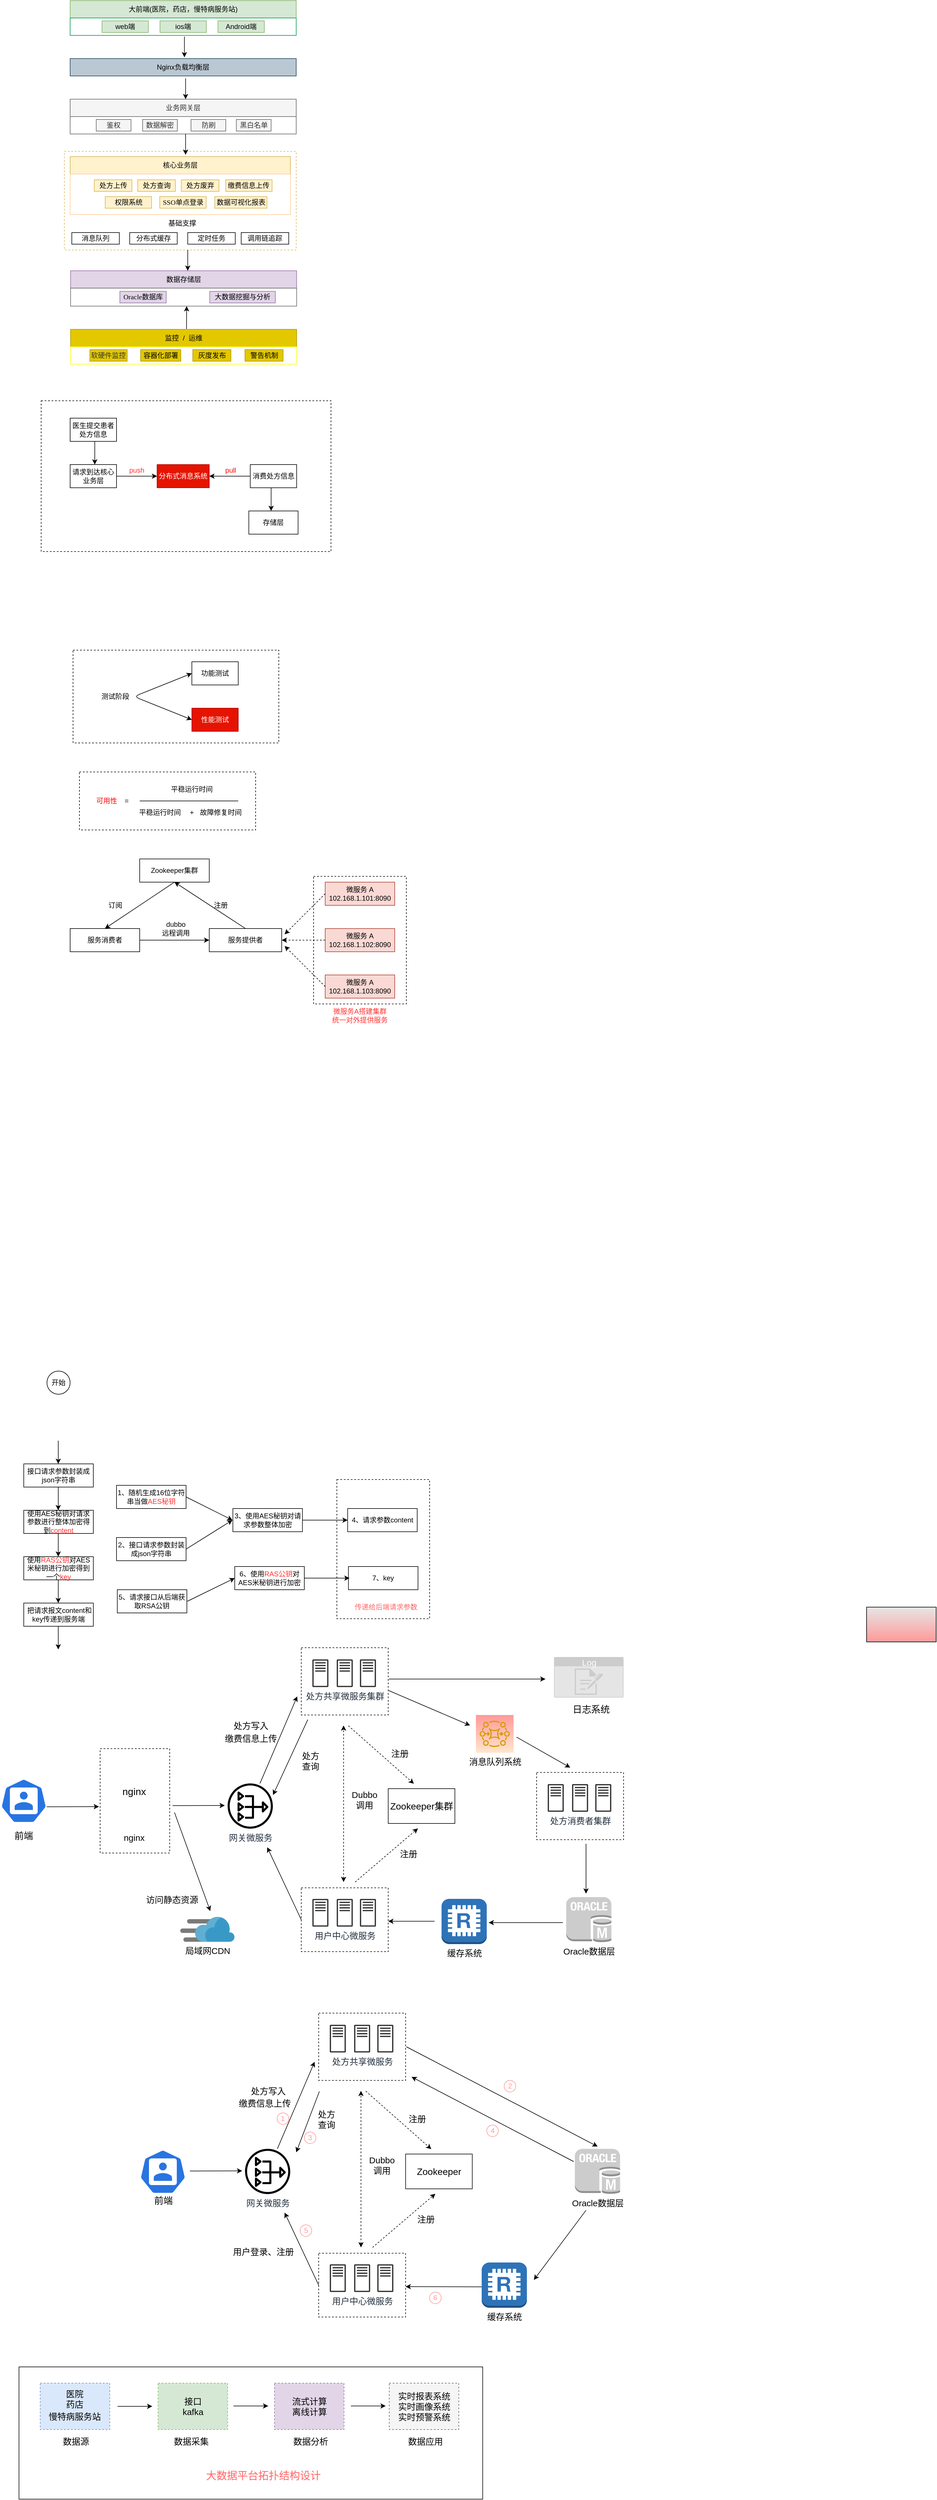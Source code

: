 <mxfile version="13.4.2" type="github">
  <diagram id="K841JQn34HRRrsSOSrEb" name="Page-1">
    <mxGraphModel grid="1" dx="1106" dy="605" gridSize="10" guides="1" tooltips="1" connect="1" arrows="1" fold="1" page="1" pageScale="1" pageWidth="827" pageHeight="1169" math="0" shadow="0">
      <root>
        <mxCell id="0" />
        <mxCell id="1" parent="0" />
        <mxCell id="0LGxj6x-43uoqTg_mjsN-135" value="" parent="1" style="rounded=0;whiteSpace=wrap;html=1;labelBackgroundColor=none;strokeColor=#000000;fontColor=#FF9999;" vertex="1">
          <mxGeometry as="geometry" x="71.75" y="4160" width="800" height="228" />
        </mxCell>
        <mxCell id="llO0JlSiUA80strPoOcS-132" value="" parent="1" style="rounded=0;whiteSpace=wrap;html=1;strokeColor=#d6b656;fillColor=#FFFFFF;dashed=1;" vertex="1">
          <mxGeometry as="geometry" x="150" y="340" width="400" height="170" />
        </mxCell>
        <mxCell id="llO0JlSiUA80strPoOcS-97" value="" parent="1" style="rounded=0;whiteSpace=wrap;html=1;dashed=1;" vertex="1">
          <mxGeometry as="geometry" x="620.13" y="2630" width="160" height="240" />
        </mxCell>
        <mxCell id="llO0JlSiUA80strPoOcS-46" value="" parent="1" style="rounded=0;whiteSpace=wrap;html=1;dashed=1;" vertex="1">
          <mxGeometry as="geometry" x="558.75" y="3334" width="150" height="110" />
        </mxCell>
        <mxCell id="llO0JlSiUA80strPoOcS-28" value="" parent="1" style="rounded=0;whiteSpace=wrap;html=1;dashed=1;" vertex="1">
          <mxGeometry as="geometry" x="211.75" y="3094" width="120" height="180" />
        </mxCell>
        <mxCell id="vYmINC7X5dK-ffHIf7T--13" value="" parent="1" style="rounded=0;whiteSpace=wrap;html=1;dashed=1;" vertex="1">
          <mxGeometry as="geometry" x="580" y="1590" width="160" height="220" />
        </mxCell>
        <mxCell id="OwMu27jhyjzwBgv88Kzw-33" value="" parent="1" style="rounded=0;whiteSpace=wrap;html=1;dashed=1;" vertex="1">
          <mxGeometry as="geometry" x="176" y="1410" width="304" height="100" />
        </mxCell>
        <mxCell id="OwMu27jhyjzwBgv88Kzw-24" value="" parent="1" style="rounded=0;whiteSpace=wrap;html=1;dashed=1;" vertex="1">
          <mxGeometry as="geometry" x="165" y="1200" width="355" height="160" />
        </mxCell>
        <mxCell id="OwMu27jhyjzwBgv88Kzw-19" value="" parent="1" style="rounded=0;whiteSpace=wrap;html=1;dashed=1;" vertex="1">
          <mxGeometry as="geometry" x="110" y="770" width="500" height="260" />
        </mxCell>
        <mxCell id="8TcAFzx-M_xFQQ5Gom9a-20" value="" parent="1" style="rounded=0;whiteSpace=wrap;html=1;strokeColor=#666666;" vertex="1">
          <mxGeometry as="geometry" x="160" y="280" width="390" height="30" />
        </mxCell>
        <mxCell id="8TcAFzx-M_xFQQ5Gom9a-1" value="大前端(医院，药店，慢特病服务站)" parent="1" style="rounded=0;whiteSpace=wrap;html=1;fillColor=#d5e8d4;strokeColor=#82b366;" vertex="1">
          <mxGeometry as="geometry" x="160" y="80" width="390" height="30" />
        </mxCell>
        <mxCell id="8TcAFzx-M_xFQQ5Gom9a-2" value="" parent="1" style="rounded=0;whiteSpace=wrap;html=1;strokeColor=#00994D;" vertex="1">
          <mxGeometry as="geometry" x="160" y="110" width="390" height="30" />
        </mxCell>
        <mxCell id="8TcAFzx-M_xFQQ5Gom9a-3" value="web端" parent="1" style="rounded=0;whiteSpace=wrap;html=1;fillColor=#d5e8d4;strokeColor=#82b366;" vertex="1">
          <mxGeometry as="geometry" x="215" y="115" width="80" height="20" />
        </mxCell>
        <mxCell id="8TcAFzx-M_xFQQ5Gom9a-4" value="ios端" parent="1" style="rounded=0;whiteSpace=wrap;html=1;fillColor=#d5e8d4;strokeColor=#82b366;" vertex="1">
          <mxGeometry as="geometry" x="315" y="115" width="80" height="20" />
        </mxCell>
        <mxCell id="8TcAFzx-M_xFQQ5Gom9a-6" value="Android端" parent="1" style="rounded=0;whiteSpace=wrap;html=1;fillColor=#d5e8d4;strokeColor=#82b366;" vertex="1">
          <mxGeometry as="geometry" x="415" y="115" width="80" height="20" />
        </mxCell>
        <mxCell id="8TcAFzx-M_xFQQ5Gom9a-8" value="Nginx负载均衡层" parent="1" style="rounded=0;whiteSpace=wrap;html=1;fillColor=#bac8d3;strokeColor=#23445d;" vertex="1">
          <mxGeometry as="geometry" x="160" y="180" width="390" height="30" />
        </mxCell>
        <mxCell id="8TcAFzx-M_xFQQ5Gom9a-9" value="业务网关层" parent="1" style="rounded=0;whiteSpace=wrap;html=1;fillColor=#f5f5f5;strokeColor=#666666;fontColor=#333333;" vertex="1">
          <mxGeometry as="geometry" x="160" y="250" width="390" height="30" />
        </mxCell>
        <mxCell id="8TcAFzx-M_xFQQ5Gom9a-15" value="" parent="1" style="endArrow=classic;html=1;" edge="1">
          <mxGeometry as="geometry" width="50" height="50" relative="1">
            <mxPoint as="sourcePoint" x="357.17" y="142" />
            <mxPoint as="targetPoint" x="357.17" y="177.833" />
          </mxGeometry>
        </mxCell>
        <mxCell id="8TcAFzx-M_xFQQ5Gom9a-16" value="" parent="1" style="endArrow=classic;html=1;" edge="1">
          <mxGeometry as="geometry" width="50" height="50" relative="1">
            <mxPoint as="sourcePoint" x="359.17" y="214.17" />
            <mxPoint as="targetPoint" x="359.17" y="250.003" />
          </mxGeometry>
        </mxCell>
        <mxCell id="8TcAFzx-M_xFQQ5Gom9a-18" value="黑白名单" parent="1" style="rounded=0;whiteSpace=wrap;html=1;fillColor=#f5f5f5;strokeColor=#666666;fontColor=#333333;" vertex="1">
          <mxGeometry as="geometry" x="446.75" y="285" width="60" height="20" />
        </mxCell>
        <mxCell id="8TcAFzx-M_xFQQ5Gom9a-19" value="鉴权" parent="1" style="rounded=0;whiteSpace=wrap;html=1;fillColor=#f5f5f5;strokeColor=#666666;fontColor=#333333;" vertex="1">
          <mxGeometry as="geometry" x="205" y="285" width="60" height="20" />
        </mxCell>
        <mxCell id="8TcAFzx-M_xFQQ5Gom9a-21" value="防刷" parent="1" style="rounded=0;whiteSpace=wrap;html=1;fillColor=#f5f5f5;strokeColor=#666666;fontColor=#333333;" vertex="1">
          <mxGeometry as="geometry" x="368.5" y="285" width="60" height="20" />
        </mxCell>
        <mxCell id="8TcAFzx-M_xFQQ5Gom9a-22" value="数据解密" parent="1" style="rounded=0;whiteSpace=wrap;html=1;fillColor=#f5f5f5;strokeColor=#666666;fontColor=#333333;" vertex="1">
          <mxGeometry as="geometry" x="285" y="285" width="60" height="20" />
        </mxCell>
        <mxCell id="8TcAFzx-M_xFQQ5Gom9a-24" value="核心业务层" parent="1" style="rounded=0;whiteSpace=wrap;html=1;fillColor=#fff2cc;strokeColor=#d6b656;" vertex="1">
          <mxGeometry as="geometry" x="160" y="349" width="380" height="30" />
        </mxCell>
        <mxCell id="8TcAFzx-M_xFQQ5Gom9a-25" value="数据存储层" parent="1" style="rounded=0;whiteSpace=wrap;html=1;fillColor=#e1d5e7;strokeColor=#9673a6;" vertex="1">
          <mxGeometry as="geometry" x="160.75" y="545.83" width="390" height="30" />
        </mxCell>
        <mxCell id="8TcAFzx-M_xFQQ5Gom9a-26" value="" parent="1" style="rounded=0;whiteSpace=wrap;html=1;strokeColor=#FFCC99;" vertex="1">
          <mxGeometry as="geometry" x="160" y="379" width="380" height="70" />
        </mxCell>
        <mxCell id="8TcAFzx-M_xFQQ5Gom9a-27" value="&lt;p class=&quot;MsoNormal&quot;&gt;&lt;font face=&quot;等线&quot; style=&quot;font-size: 12px&quot;&gt;处方上传&lt;/font&gt;&lt;/p&gt;" parent="1" style="rounded=0;whiteSpace=wrap;html=1;fillColor=#fff2cc;strokeColor=#d6b656;" vertex="1">
          <mxGeometry as="geometry" x="201.63" y="389" width="65" height="20" />
        </mxCell>
        <mxCell id="8TcAFzx-M_xFQQ5Gom9a-28" value="&lt;p class=&quot;MsoNormal&quot;&gt;&lt;font face=&quot;等线&quot; style=&quot;font-size: 12px&quot;&gt;处方查询&lt;/font&gt;&lt;/p&gt;" parent="1" style="rounded=0;whiteSpace=wrap;html=1;fillColor=#fff2cc;strokeColor=#d6b656;" vertex="1">
          <mxGeometry as="geometry" x="276.63" y="389" width="65" height="20" />
        </mxCell>
        <mxCell id="8TcAFzx-M_xFQQ5Gom9a-29" value="&lt;p class=&quot;MsoNormal&quot;&gt;&lt;font face=&quot;等线&quot; style=&quot;font-size: 12px&quot;&gt;处方废弃&lt;/font&gt;&lt;/p&gt;" parent="1" style="rounded=0;whiteSpace=wrap;html=1;fillColor=#fff2cc;strokeColor=#d6b656;" vertex="1">
          <mxGeometry as="geometry" x="351.75" y="389" width="65" height="20" />
        </mxCell>
        <mxCell id="8TcAFzx-M_xFQQ5Gom9a-30" value="&lt;p class=&quot;MsoNormal&quot;&gt;&lt;font face=&quot;等线&quot; style=&quot;font-size: 12px&quot;&gt;缴费信息上传&lt;/font&gt;&lt;/p&gt;" parent="1" style="rounded=0;whiteSpace=wrap;html=1;fillColor=#fff2cc;strokeColor=#d6b656;" vertex="1">
          <mxGeometry as="geometry" x="428.38" y="389" width="80" height="20" />
        </mxCell>
        <mxCell id="8TcAFzx-M_xFQQ5Gom9a-31" value="&lt;p class=&quot;MsoNormal&quot;&gt;&lt;font face=&quot;等线&quot; style=&quot;font-size: 12px&quot;&gt;权限系统&lt;/font&gt;&lt;/p&gt;" parent="1" style="rounded=0;whiteSpace=wrap;html=1;fillColor=#fff2cc;strokeColor=#d6b656;" vertex="1">
          <mxGeometry as="geometry" x="220.5" y="418" width="80" height="20" />
        </mxCell>
        <mxCell id="8TcAFzx-M_xFQQ5Gom9a-32" value="&lt;p class=&quot;MsoNormal&quot;&gt;&lt;font face=&quot;等线&quot; style=&quot;font-size: 12px&quot;&gt;SSO单点登录&lt;/font&gt;&lt;/p&gt;" parent="1" style="rounded=0;whiteSpace=wrap;html=1;fillColor=#fff2cc;strokeColor=#d6b656;" vertex="1">
          <mxGeometry as="geometry" x="314.62" y="418" width="80" height="20" />
        </mxCell>
        <mxCell id="8TcAFzx-M_xFQQ5Gom9a-33" value="&lt;p class=&quot;MsoNormal&quot;&gt;&lt;font face=&quot;等线&quot; style=&quot;font-size: 12px&quot;&gt;数据可视化报表&lt;/font&gt;&lt;/p&gt;" parent="1" style="rounded=0;whiteSpace=wrap;html=1;fillColor=#fff2cc;strokeColor=#d6b656;" vertex="1">
          <mxGeometry as="geometry" x="409.5" y="418" width="90" height="20" />
        </mxCell>
        <mxCell id="8TcAFzx-M_xFQQ5Gom9a-37" value="" parent="1" style="endArrow=classic;html=1;" edge="1">
          <mxGeometry as="geometry" width="50" height="50" relative="1">
            <mxPoint as="sourcePoint" x="359.17" y="310.0" />
            <mxPoint as="targetPoint" x="359.17" y="345.833" />
          </mxGeometry>
        </mxCell>
        <mxCell id="8TcAFzx-M_xFQQ5Gom9a-40" value="" parent="1" style="rounded=0;whiteSpace=wrap;html=1;strokeColor=#666666;" vertex="1">
          <mxGeometry as="geometry" x="160.75" y="575.83" width="390" height="31" />
        </mxCell>
        <mxCell id="8TcAFzx-M_xFQQ5Gom9a-48" value="监控&amp;nbsp; /&amp;nbsp; 运维" parent="1" style="rounded=0;whiteSpace=wrap;html=1;strokeColor=#B09500;fillColor=#e3c800;" vertex="1">
          <mxGeometry as="geometry" x="160.75" y="646.83" width="390" height="30" />
        </mxCell>
        <mxCell id="8TcAFzx-M_xFQQ5Gom9a-49" value="" parent="1" style="rounded=0;whiteSpace=wrap;html=1;fontColor=#000000;strokeColor=#FFFF00;" vertex="1">
          <mxGeometry as="geometry" x="160.75" y="676.83" width="390" height="30" />
        </mxCell>
        <mxCell id="8TcAFzx-M_xFQQ5Gom9a-50" value="&lt;p class=&quot;MsoNormal&quot;&gt;&lt;font color=&quot;#333333&quot; face=&quot;等线&quot;&gt;软硬件监控&lt;/font&gt;&lt;/p&gt;" parent="1" style="rounded=0;whiteSpace=wrap;html=1;fillColor=#e3c800;strokeColor=#B09500;fontColor=#ffffff;" vertex="1">
          <mxGeometry as="geometry" x="194.12" y="681.83" width="64.25" height="20" />
        </mxCell>
        <mxCell id="8TcAFzx-M_xFQQ5Gom9a-52" value="&lt;p class=&quot;MsoNormal&quot;&gt;&lt;font face=&quot;等线&quot; color=&quot;#000000&quot;&gt;容器化部署&lt;/font&gt;&lt;/p&gt;" parent="1" style="rounded=0;whiteSpace=wrap;html=1;fillColor=#e3c800;strokeColor=#B09500;fontColor=#ffffff;" vertex="1">
          <mxGeometry as="geometry" x="281.62" y="681.83" width="69.25" height="20" />
        </mxCell>
        <mxCell id="8TcAFzx-M_xFQQ5Gom9a-53" value="&lt;p class=&quot;MsoNormal&quot;&gt;&lt;font color=&quot;#000000&quot; face=&quot;等线&quot;&gt;警告机制&lt;/font&gt;&lt;/p&gt;" parent="1" style="rounded=0;whiteSpace=wrap;html=1;fillColor=#e3c800;strokeColor=#B09500;fontColor=#ffffff;" vertex="1">
          <mxGeometry as="geometry" x="461.62" y="681.83" width="65.75" height="20" />
        </mxCell>
        <mxCell id="8TcAFzx-M_xFQQ5Gom9a-54" value="" parent="1" style="endArrow=classic;html=1;" edge="1">
          <mxGeometry as="geometry" width="50" height="50" relative="1">
            <mxPoint as="sourcePoint" x="360.75" y="646" />
            <mxPoint as="targetPoint" x="361" y="606.833" />
          </mxGeometry>
        </mxCell>
        <mxCell id="OwMu27jhyjzwBgv88Kzw-2" value="分布式消息系统" parent="1" style="rounded=0;whiteSpace=wrap;html=1;fillColor=#e51400;strokeColor=#B20000;fontColor=#ffffff;" vertex="1">
          <mxGeometry as="geometry" x="310" y="880" width="90" height="40" />
        </mxCell>
        <mxCell id="OwMu27jhyjzwBgv88Kzw-3" value="医生提交患者处方信息" parent="1" style="rounded=0;whiteSpace=wrap;html=1;" vertex="1">
          <mxGeometry as="geometry" x="160" y="800" width="80" height="40" />
        </mxCell>
        <mxCell id="OwMu27jhyjzwBgv88Kzw-6" value="请求到达核心业务层" parent="1" style="rounded=0;whiteSpace=wrap;html=1;" vertex="1">
          <mxGeometry as="geometry" x="160" y="880" width="80" height="40" />
        </mxCell>
        <mxCell id="OwMu27jhyjzwBgv88Kzw-7" value="" parent="1" style="endArrow=classic;html=1;exitX=1;exitY=0.5;exitDx=0;exitDy=0;" edge="1" source="OwMu27jhyjzwBgv88Kzw-6">
          <mxGeometry as="geometry" width="50" height="50" relative="1">
            <mxPoint as="sourcePoint" x="290" y="980" />
            <mxPoint as="targetPoint" x="310" y="900" />
          </mxGeometry>
        </mxCell>
        <mxCell id="OwMu27jhyjzwBgv88Kzw-8" value="" parent="1" style="endArrow=classic;html=1;exitX=0.5;exitY=1;exitDx=0;exitDy=0;entryX=0.5;entryY=0;entryDx=0;entryDy=0;" edge="1">
          <mxGeometry as="geometry" width="50" height="50" relative="1">
            <mxPoint as="sourcePoint" x="202.5" y="840" />
            <mxPoint as="targetPoint" x="202.5" y="880" />
          </mxGeometry>
        </mxCell>
        <mxCell id="OwMu27jhyjzwBgv88Kzw-9" value="消费处方信息" parent="1" style="rounded=0;whiteSpace=wrap;html=1;" vertex="1">
          <mxGeometry as="geometry" x="470.75" y="880" width="80" height="40" />
        </mxCell>
        <mxCell id="OwMu27jhyjzwBgv88Kzw-10" target="OwMu27jhyjzwBgv88Kzw-2" value="" parent="1" style="endArrow=classic;html=1;entryX=1;entryY=0.5;entryDx=0;entryDy=0;exitX=0;exitY=0.5;exitDx=0;exitDy=0;" edge="1" source="OwMu27jhyjzwBgv88Kzw-9">
          <mxGeometry as="geometry" width="50" height="50" relative="1">
            <mxPoint as="sourcePoint" x="430" y="990" />
            <mxPoint as="targetPoint" x="480" y="940" />
          </mxGeometry>
        </mxCell>
        <mxCell id="OwMu27jhyjzwBgv88Kzw-11" value="&lt;font color=&quot;#ff3333&quot;&gt;push&lt;/font&gt;" parent="1" style="text;html=1;strokeColor=none;fillColor=none;align=center;verticalAlign=middle;whiteSpace=wrap;rounded=0;" vertex="1">
          <mxGeometry as="geometry" x="255" y="880" width="40" height="20" />
        </mxCell>
        <mxCell id="OwMu27jhyjzwBgv88Kzw-12" value="&lt;font color=&quot;#ff0000&quot;&gt;pull&lt;/font&gt;" parent="1" style="text;html=1;strokeColor=none;fillColor=none;align=center;verticalAlign=middle;whiteSpace=wrap;rounded=0;" vertex="1">
          <mxGeometry as="geometry" x="416.75" y="880" width="40" height="20" />
        </mxCell>
        <mxCell id="OwMu27jhyjzwBgv88Kzw-13" value="存储层" parent="1" style="rounded=0;whiteSpace=wrap;html=1;" vertex="1">
          <mxGeometry as="geometry" x="468.25" y="960" width="85" height="40" />
        </mxCell>
        <mxCell id="OwMu27jhyjzwBgv88Kzw-18" value="" parent="1" style="endArrow=classic;html=1;exitX=0.5;exitY=1;exitDx=0;exitDy=0;entryX=0.5;entryY=0;entryDx=0;entryDy=0;" edge="1">
          <mxGeometry as="geometry" width="50" height="50" relative="1">
            <mxPoint as="sourcePoint" x="506.75" y="920" />
            <mxPoint as="targetPoint" x="506.75" y="960" />
          </mxGeometry>
        </mxCell>
        <mxCell id="OwMu27jhyjzwBgv88Kzw-20" value="功能测试" parent="1" style="rounded=0;whiteSpace=wrap;html=1;" vertex="1">
          <mxGeometry as="geometry" x="370" y="1220" width="80" height="40" />
        </mxCell>
        <mxCell id="OwMu27jhyjzwBgv88Kzw-21" value="性能测试" parent="1" style="rounded=0;whiteSpace=wrap;html=1;fillColor=#e51400;strokeColor=#B20000;fontColor=#ffffff;" vertex="1">
          <mxGeometry as="geometry" x="370" y="1300" width="80" height="40" />
        </mxCell>
        <mxCell id="OwMu27jhyjzwBgv88Kzw-22" target="OwMu27jhyjzwBgv88Kzw-20" value="" parent="1" style="endArrow=classic;startArrow=classic;html=1;entryX=0;entryY=0.5;entryDx=0;entryDy=0;exitX=0;exitY=0.5;exitDx=0;exitDy=0;" edge="1" source="OwMu27jhyjzwBgv88Kzw-21">
          <mxGeometry as="geometry" width="50" height="50" relative="1">
            <mxPoint as="sourcePoint" x="280" y="1300" />
            <mxPoint as="targetPoint" x="330" y="1250" />
            <Array as="points">
              <mxPoint x="270" y="1280" />
            </Array>
          </mxGeometry>
        </mxCell>
        <mxCell id="OwMu27jhyjzwBgv88Kzw-23" value="测试阶段" parent="1" style="text;html=1;strokeColor=none;fillColor=none;align=center;verticalAlign=middle;whiteSpace=wrap;rounded=0;dashed=1;" vertex="1">
          <mxGeometry as="geometry" x="210" y="1270" width="56" height="20" />
        </mxCell>
        <mxCell id="OwMu27jhyjzwBgv88Kzw-26" value="&lt;font color=&quot;#ff0000&quot;&gt;&amp;nbsp;可用性&lt;/font&gt;" parent="1" style="text;html=1;strokeColor=none;fillColor=none;align=center;verticalAlign=middle;whiteSpace=wrap;rounded=0;dashed=1;" vertex="1">
          <mxGeometry as="geometry" x="188.25" y="1450" width="66.75" height="20" />
        </mxCell>
        <mxCell id="OwMu27jhyjzwBgv88Kzw-27" value="=" parent="1" style="text;html=1;strokeColor=none;fillColor=none;align=center;verticalAlign=middle;whiteSpace=wrap;rounded=0;dashed=1;" vertex="1">
          <mxGeometry as="geometry" x="245" y="1450" width="25" height="20" />
        </mxCell>
        <mxCell id="OwMu27jhyjzwBgv88Kzw-28" value="平稳运行时间" parent="1" style="text;html=1;strokeColor=none;fillColor=none;align=center;verticalAlign=middle;whiteSpace=wrap;rounded=0;dashed=1;" vertex="1">
          <mxGeometry as="geometry" x="310" y="1430" width="120" height="20" />
        </mxCell>
        <mxCell id="OwMu27jhyjzwBgv88Kzw-29" value="" parent="1" style="endArrow=none;html=1;" edge="1">
          <mxGeometry as="geometry" width="50" height="50" relative="1">
            <mxPoint as="sourcePoint" x="280" y="1460" />
            <mxPoint as="targetPoint" x="450" y="1460" />
          </mxGeometry>
        </mxCell>
        <mxCell id="OwMu27jhyjzwBgv88Kzw-30" value="平稳运行时间" parent="1" style="text;html=1;strokeColor=none;fillColor=none;align=center;verticalAlign=middle;whiteSpace=wrap;rounded=0;dashed=1;" vertex="1">
          <mxGeometry as="geometry" x="255" y="1470" width="120" height="20" />
        </mxCell>
        <mxCell id="OwMu27jhyjzwBgv88Kzw-31" value="+" parent="1" style="text;html=1;strokeColor=none;fillColor=none;align=center;verticalAlign=middle;whiteSpace=wrap;rounded=0;dashed=1;" vertex="1">
          <mxGeometry as="geometry" x="360" y="1470" width="20" height="20" />
        </mxCell>
        <mxCell id="OwMu27jhyjzwBgv88Kzw-32" value="故障修复时间" parent="1" style="text;html=1;strokeColor=none;fillColor=none;align=center;verticalAlign=middle;whiteSpace=wrap;rounded=0;dashed=1;" vertex="1">
          <mxGeometry as="geometry" x="360" y="1470" width="120" height="20" />
        </mxCell>
        <mxCell id="vYmINC7X5dK-ffHIf7T--1" value="Zookeeper集群" parent="1" style="rounded=0;whiteSpace=wrap;html=1;" vertex="1">
          <mxGeometry as="geometry" x="280" y="1560" width="120" height="40" />
        </mxCell>
        <mxCell id="vYmINC7X5dK-ffHIf7T--2" value="服务消费者" parent="1" style="rounded=0;whiteSpace=wrap;html=1;" vertex="1">
          <mxGeometry as="geometry" x="160" y="1680" width="120" height="40" />
        </mxCell>
        <mxCell id="vYmINC7X5dK-ffHIf7T--3" value="服务提供者" parent="1" style="rounded=0;whiteSpace=wrap;html=1;" vertex="1">
          <mxGeometry as="geometry" x="400" y="1680" width="125" height="40" />
        </mxCell>
        <mxCell id="vYmINC7X5dK-ffHIf7T--4" target="vYmINC7X5dK-ffHIf7T--1" value="" parent="1" style="endArrow=classic;html=1;entryX=0.5;entryY=1;entryDx=0;entryDy=0;exitX=0.5;exitY=0;exitDx=0;exitDy=0;" edge="1" source="vYmINC7X5dK-ffHIf7T--3">
          <mxGeometry as="geometry" width="50" height="50" relative="1">
            <mxPoint as="sourcePoint" x="500" y="1820" />
            <mxPoint as="targetPoint" x="550" y="1770" />
          </mxGeometry>
        </mxCell>
        <mxCell id="vYmINC7X5dK-ffHIf7T--6" value="微服务 A&lt;br&gt;102.168.1.101:8090" parent="1" style="rounded=0;whiteSpace=wrap;html=1;fillColor=#fad9d5;strokeColor=#ae4132;" vertex="1">
          <mxGeometry as="geometry" x="600" y="1600" width="120" height="40" />
        </mxCell>
        <mxCell id="vYmINC7X5dK-ffHIf7T--7" value="微服务 A&lt;br&gt;102.168.1.102:8090" parent="1" style="rounded=0;whiteSpace=wrap;html=1;fillColor=#fad9d5;strokeColor=#ae4132;" vertex="1">
          <mxGeometry as="geometry" x="600" y="1680" width="120" height="40" />
        </mxCell>
        <mxCell id="vYmINC7X5dK-ffHIf7T--8" value="微服务 A&lt;br&gt;102.168.1.103:8090" parent="1" style="rounded=0;whiteSpace=wrap;html=1;fillColor=#fad9d5;strokeColor=#ae4132;" vertex="1">
          <mxGeometry as="geometry" x="600" y="1760" width="120" height="40" />
        </mxCell>
        <mxCell id="vYmINC7X5dK-ffHIf7T--9" target="vYmINC7X5dK-ffHIf7T--3" value="" parent="1" style="endArrow=classic;html=1;entryX=0;entryY=0.5;entryDx=0;entryDy=0;exitX=1;exitY=0.5;exitDx=0;exitDy=0;" edge="1" source="vYmINC7X5dK-ffHIf7T--2">
          <mxGeometry as="geometry" width="50" height="50" relative="1">
            <mxPoint as="sourcePoint" x="290" y="1740" />
            <mxPoint as="targetPoint" x="340" y="1690" />
          </mxGeometry>
        </mxCell>
        <mxCell id="vYmINC7X5dK-ffHIf7T--10" value="" parent="1" style="endArrow=classic;html=1;exitX=0;exitY=0.5;exitDx=0;exitDy=0;dashed=1;" edge="1" source="vYmINC7X5dK-ffHIf7T--6">
          <mxGeometry as="geometry" width="50" height="50" relative="1">
            <mxPoint as="sourcePoint" x="540" y="1790" />
            <mxPoint as="targetPoint" x="530" y="1690" />
          </mxGeometry>
        </mxCell>
        <mxCell id="vYmINC7X5dK-ffHIf7T--11" value="" parent="1" style="endArrow=classic;html=1;exitX=0;exitY=0.5;exitDx=0;exitDy=0;dashed=1;" edge="1">
          <mxGeometry as="geometry" width="50" height="50" relative="1">
            <mxPoint as="sourcePoint" x="600" y="1700" />
            <mxPoint as="targetPoint" x="525" y="1700" />
          </mxGeometry>
        </mxCell>
        <mxCell id="vYmINC7X5dK-ffHIf7T--12" value="" parent="1" style="endArrow=classic;html=1;exitX=0;exitY=0.5;exitDx=0;exitDy=0;dashed=1;" edge="1" source="vYmINC7X5dK-ffHIf7T--8">
          <mxGeometry as="geometry" width="50" height="50" relative="1">
            <mxPoint as="sourcePoint" x="581.75" y="1754" />
            <mxPoint as="targetPoint" x="530" y="1710" />
          </mxGeometry>
        </mxCell>
        <mxCell id="vYmINC7X5dK-ffHIf7T--14" target="vYmINC7X5dK-ffHIf7T--2" value="" parent="1" style="endArrow=classic;html=1;entryX=0.5;entryY=0;entryDx=0;entryDy=0;" edge="1">
          <mxGeometry as="geometry" width="50" height="50" relative="1">
            <mxPoint as="sourcePoint" x="340" y="1600" />
            <mxPoint as="targetPoint" x="420" y="1810" />
          </mxGeometry>
        </mxCell>
        <mxCell id="vYmINC7X5dK-ffHIf7T--15" value="&lt;font color=&quot;#ff3333&quot;&gt;微服务A搭建集群&lt;br&gt;统一对外提供服务&lt;/font&gt;" parent="1" style="text;html=1;strokeColor=none;fillColor=none;align=center;verticalAlign=middle;whiteSpace=wrap;rounded=0;dashed=1;" vertex="1">
          <mxGeometry as="geometry" x="600" y="1820" width="120" height="20" />
        </mxCell>
        <mxCell id="vYmINC7X5dK-ffHIf7T--16" value="注册" parent="1" style="text;html=1;strokeColor=none;fillColor=none;align=center;verticalAlign=middle;whiteSpace=wrap;rounded=0;" vertex="1">
          <mxGeometry as="geometry" x="400" y="1630" width="40" height="20" />
        </mxCell>
        <mxCell id="vYmINC7X5dK-ffHIf7T--17" value="订阅" parent="1" style="text;html=1;strokeColor=none;fillColor=none;align=center;verticalAlign=middle;whiteSpace=wrap;rounded=0;" vertex="1">
          <mxGeometry as="geometry" x="218" y="1630" width="40" height="20" />
        </mxCell>
        <mxCell id="vYmINC7X5dK-ffHIf7T--18" value="dubbo&lt;br&gt;远程调用" parent="1" style="text;html=1;strokeColor=none;fillColor=none;align=center;verticalAlign=middle;whiteSpace=wrap;rounded=0;" vertex="1">
          <mxGeometry as="geometry" x="315" y="1670" width="55" height="20" />
        </mxCell>
        <mxCell id="dd-nPzwq3zdHLR0h9W44-2" value="开始" parent="1" style="ellipse;whiteSpace=wrap;html=1;aspect=fixed;" vertex="1">
          <mxGeometry as="geometry" x="120" y="2443" width="40" height="40" />
        </mxCell>
        <mxCell id="dd-nPzwq3zdHLR0h9W44-3" value="1、随机生成16位字符串当做&lt;font color=&quot;#ff3333&quot;&gt;AES秘钥&lt;/font&gt;" parent="1" style="rounded=0;whiteSpace=wrap;html=1;" vertex="1">
          <mxGeometry as="geometry" x="240" y="2640" width="120" height="40" />
        </mxCell>
        <mxCell id="dd-nPzwq3zdHLR0h9W44-4" value="接口请求参数封装成json字符串" parent="1" style="rounded=0;whiteSpace=wrap;html=1;" vertex="1">
          <mxGeometry as="geometry" x="80" y="2603" width="120" height="40" />
        </mxCell>
        <mxCell id="dd-nPzwq3zdHLR0h9W44-5" value="使用AES秘钥对请求参数进行整体加密得到&lt;font color=&quot;#ff3333&quot;&gt;content&lt;/font&gt;" parent="1" style="rounded=0;whiteSpace=wrap;html=1;" vertex="1">
          <mxGeometry as="geometry" x="80" y="2683" width="120" height="40" />
        </mxCell>
        <mxCell id="dd-nPzwq3zdHLR0h9W44-6" value="使用&lt;font color=&quot;#ff3333&quot;&gt;RAS公钥&lt;/font&gt;对AES米秘钥进行加密得到一个&lt;font color=&quot;#ff3333&quot;&gt;key&lt;/font&gt;" parent="1" style="rounded=0;whiteSpace=wrap;html=1;" vertex="1">
          <mxGeometry as="geometry" x="80" y="2763" width="120" height="40" />
        </mxCell>
        <mxCell id="dd-nPzwq3zdHLR0h9W44-7" value="&amp;nbsp;把请求报文content和key传递到服务端" parent="1" style="rounded=0;whiteSpace=wrap;html=1;" vertex="1">
          <mxGeometry as="geometry" x="80" y="2843" width="120" height="40" />
        </mxCell>
        <mxCell id="dd-nPzwq3zdHLR0h9W44-10" value="" parent="1" style="endArrow=classic;html=1;exitX=0.5;exitY=1;exitDx=0;exitDy=0;entryX=0.5;entryY=0;entryDx=0;entryDy=0;" edge="1">
          <mxGeometry as="geometry" width="50" height="50" relative="1">
            <mxPoint as="sourcePoint" x="139.5" y="2563" />
            <mxPoint as="targetPoint" x="139.5" y="2603" />
          </mxGeometry>
        </mxCell>
        <mxCell id="dd-nPzwq3zdHLR0h9W44-11" value="" parent="1" style="endArrow=classic;html=1;exitX=0.5;exitY=1;exitDx=0;exitDy=0;entryX=0.5;entryY=0;entryDx=0;entryDy=0;" edge="1">
          <mxGeometry as="geometry" width="50" height="50" relative="1">
            <mxPoint as="sourcePoint" x="139.5" y="2643" />
            <mxPoint as="targetPoint" x="139.5" y="2683" />
          </mxGeometry>
        </mxCell>
        <mxCell id="dd-nPzwq3zdHLR0h9W44-12" value="" parent="1" style="endArrow=classic;html=1;exitX=0.5;exitY=1;exitDx=0;exitDy=0;entryX=0.5;entryY=0;entryDx=0;entryDy=0;" edge="1">
          <mxGeometry as="geometry" width="50" height="50" relative="1">
            <mxPoint as="sourcePoint" x="139.5" y="2723" />
            <mxPoint as="targetPoint" x="139.5" y="2763" />
          </mxGeometry>
        </mxCell>
        <mxCell id="dd-nPzwq3zdHLR0h9W44-13" value="" parent="1" style="endArrow=classic;html=1;exitX=0.5;exitY=1;exitDx=0;exitDy=0;entryX=0.5;entryY=0;entryDx=0;entryDy=0;" edge="1">
          <mxGeometry as="geometry" width="50" height="50" relative="1">
            <mxPoint as="sourcePoint" x="139.5" y="2803" />
            <mxPoint as="targetPoint" x="139.5" y="2843" />
          </mxGeometry>
        </mxCell>
        <mxCell id="dd-nPzwq3zdHLR0h9W44-14" value="" parent="1" style="endArrow=classic;html=1;exitX=0.5;exitY=1;exitDx=0;exitDy=0;entryX=0.5;entryY=0;entryDx=0;entryDy=0;" edge="1">
          <mxGeometry as="geometry" width="50" height="50" relative="1">
            <mxPoint as="sourcePoint" x="139.5" y="2883" />
            <mxPoint as="targetPoint" x="139.5" y="2923" />
          </mxGeometry>
        </mxCell>
        <mxCell id="dd-nPzwq3zdHLR0h9W44-15" value="&lt;p class=&quot;MsoNormal&quot;&gt;&lt;font face=&quot;等线&quot; color=&quot;#000000&quot;&gt;灰度发布&lt;/font&gt;&lt;/p&gt;" parent="1" style="rounded=0;whiteSpace=wrap;html=1;fillColor=#e3c800;strokeColor=#B09500;fontColor=#ffffff;" vertex="1">
          <mxGeometry as="geometry" x="371.62" y="681.83" width="65.75" height="20" />
        </mxCell>
        <mxCell id="llO0JlSiUA80strPoOcS-3" value="&lt;font style=&quot;font-size: 17px ; background-color: rgb(255 , 255 , 255)&quot;&gt;nginx&lt;/font&gt;" parent="1" style="shape=image;html=1;verticalAlign=top;verticalLabelPosition=bottom;labelBackgroundColor=#ffffff;imageAspect=0;aspect=fixed;image=https://cdn4.iconfinder.com/data/icons/logos-brands-5/24/nginx-128.png" vertex="1">
          <mxGeometry as="geometry" x="249.64" y="3112" width="40" height="40" />
        </mxCell>
        <mxCell id="llO0JlSiUA80strPoOcS-4" value="&lt;font style=&quot;font-size: 15px&quot;&gt;nginx&lt;/font&gt;" parent="1" style="shape=image;html=1;verticalAlign=top;verticalLabelPosition=bottom;labelBackgroundColor=#ffffff;imageAspect=0;aspect=fixed;image=https://cdn4.iconfinder.com/data/icons/logos-brands-5/24/nginx-128.png" vertex="1">
          <mxGeometry as="geometry" x="249.64" y="3192" width="40" height="40" />
        </mxCell>
        <mxCell id="llO0JlSiUA80strPoOcS-5" value="&lt;font style=&quot;font-size: 15px&quot;&gt;网关微服务&lt;/font&gt;" parent="1" style="outlineConnect=0;fontColor=#232F3E;gradientColor=none;strokeColor=none;dashed=0;verticalLabelPosition=bottom;verticalAlign=top;align=center;html=1;fontSize=12;fontStyle=0;aspect=fixed;pointerEvents=1;shape=mxgraph.aws4.nat_gateway;fillColor=#000000;" vertex="1">
          <mxGeometry as="geometry" x="431.75" y="3154" width="78" height="78" />
        </mxCell>
        <mxCell id="llO0JlSiUA80strPoOcS-11" value="" parent="1" style="outlineConnect=0;fontColor=#232F3E;gradientColor=none;strokeColor=none;dashed=0;verticalLabelPosition=bottom;verticalAlign=top;align=center;html=1;fontSize=12;fontStyle=0;aspect=fixed;pointerEvents=1;shape=mxgraph.aws4.traditional_server;fillColor=#333333;" vertex="1">
          <mxGeometry as="geometry" x="577.91" y="3353" width="27.69" height="48" />
        </mxCell>
        <mxCell id="llO0JlSiUA80strPoOcS-12" value="&lt;font style=&quot;font-size: 15px&quot;&gt;用户中心微服务&lt;/font&gt;" parent="1" style="outlineConnect=0;fontColor=#232F3E;gradientColor=none;strokeColor=none;dashed=0;verticalLabelPosition=bottom;verticalAlign=top;align=center;html=1;fontSize=12;fontStyle=0;aspect=fixed;pointerEvents=1;shape=mxgraph.aws4.traditional_server;fillColor=#333333;" vertex="1">
          <mxGeometry as="geometry" x="619.91" y="3353" width="27.69" height="48" />
        </mxCell>
        <mxCell id="llO0JlSiUA80strPoOcS-13" value="" parent="1" style="outlineConnect=0;fontColor=#232F3E;gradientColor=none;strokeColor=none;dashed=0;verticalLabelPosition=bottom;verticalAlign=top;align=center;html=1;fontSize=12;fontStyle=0;aspect=fixed;pointerEvents=1;shape=mxgraph.aws4.traditional_server;fillColor=#333333;" vertex="1">
          <mxGeometry as="geometry" x="659.91" y="3353" width="27.69" height="48" />
        </mxCell>
        <mxCell id="llO0JlSiUA80strPoOcS-17" value="&lt;font style=&quot;font-size: 15px&quot;&gt;Oracle数据层&lt;/font&gt;" parent="1" style="outlineConnect=0;dashed=0;verticalLabelPosition=bottom;verticalAlign=top;align=center;html=1;shape=mxgraph.aws3.oracle_db_instance;gradientColor=none;fillColor=#CCCCCC;" vertex="1">
          <mxGeometry as="geometry" x="1015.75" y="3350" width="78" height="78" />
        </mxCell>
        <mxCell id="llO0JlSiUA80strPoOcS-20" value="&lt;font style=&quot;font-size: 15px&quot;&gt;消息队列系统&lt;/font&gt;" parent="1" style="outlineConnect=0;gradientDirection=north;strokeColor=#d79b00;dashed=0;verticalLabelPosition=bottom;verticalAlign=top;align=center;html=1;fontSize=12;fontStyle=0;aspect=fixed;shape=mxgraph.aws4.resourceIcon;resIcon=mxgraph.aws4.mq;fillColor=#ffe6cc;gradientColor=#FF9999;" vertex="1">
          <mxGeometry as="geometry" x="860" y="3036" width="65" height="65" />
        </mxCell>
        <mxCell id="llO0JlSiUA80strPoOcS-22" value="&lt;font style=&quot;font-size: 15px&quot;&gt;局域网CDN&lt;/font&gt;" parent="1" style="aspect=fixed;html=1;points=[];align=center;image;fontSize=12;image=img/lib/mscae/Content_Delivery_Network.svg;fillColor=#E6E6E6;gradientColor=#E6E6E6;" vertex="1">
          <mxGeometry as="geometry" x="350" y="3384" width="93.48" height="43" />
        </mxCell>
        <mxCell id="llO0JlSiUA80strPoOcS-27" value="&lt;font style=&quot;font-size: 15px&quot;&gt;缓存系统&lt;/font&gt;" parent="1" style="outlineConnect=0;dashed=0;verticalLabelPosition=bottom;verticalAlign=top;align=center;html=1;shape=mxgraph.aws3.redis;fillColor=#2E73B8;gradientColor=none;" vertex="1">
          <mxGeometry as="geometry" x="800.75" y="3353" width="78" height="78" />
        </mxCell>
        <mxCell id="llO0JlSiUA80strPoOcS-29" value="" parent="1" style="html=1;dashed=0;whitespace=wrap;fillColor=#2875E2;strokeColor=#ffffff;points=[[0.005,0.63,0],[0.1,0.2,0],[0.9,0.2,0],[0.5,0,0],[0.995,0.63,0],[0.72,0.99,0],[0.5,1,0],[0.28,0.99,0]];shape=mxgraph.kubernetes.icon;prIcon=user" vertex="1">
          <mxGeometry as="geometry" x="40" y="3144.5" width="80" height="79" />
        </mxCell>
        <mxCell id="llO0JlSiUA80strPoOcS-30" value="" parent="1" style="endArrow=classic;html=1;exitX=0.995;exitY=0.63;exitDx=0;exitDy=0;exitPerimeter=0;" edge="1" source="llO0JlSiUA80strPoOcS-29">
          <mxGeometry as="geometry" width="50" height="50" relative="1">
            <mxPoint as="sourcePoint" x="159.75" y="3224" />
            <mxPoint as="targetPoint" x="209.75" y="3194" />
          </mxGeometry>
        </mxCell>
        <mxCell id="llO0JlSiUA80strPoOcS-31" value="" parent="1" style="endArrow=classic;html=1;exitX=0.995;exitY=0.63;exitDx=0;exitDy=0;exitPerimeter=0;" edge="1">
          <mxGeometry as="geometry" width="50" height="50" relative="1">
            <mxPoint as="sourcePoint" x="336.68" y="3192.27" />
            <mxPoint as="targetPoint" x="426.83" y="3192" />
          </mxGeometry>
        </mxCell>
        <mxCell id="llO0JlSiUA80strPoOcS-34" value="" parent="1" style="endArrow=classic;html=1;" edge="1">
          <mxGeometry as="geometry" width="50" height="50" relative="1">
            <mxPoint as="sourcePoint" x="340" y="3204" />
            <mxPoint as="targetPoint" x="401.75" y="3374" />
          </mxGeometry>
        </mxCell>
        <mxCell id="llO0JlSiUA80strPoOcS-37" value="&lt;font style=&quot;font-size: 15px&quot;&gt;访问静态资源&lt;/font&gt;" parent="1" style="text;html=1;strokeColor=none;fillColor=none;align=center;verticalAlign=middle;whiteSpace=wrap;rounded=0;dashed=1;" vertex="1">
          <mxGeometry as="geometry" x="286.37" y="3344" width="100" height="20" />
        </mxCell>
        <mxCell id="llO0JlSiUA80strPoOcS-41" value="" parent="1" style="endArrow=classic;html=1;" edge="1" source="llO0JlSiUA80strPoOcS-5">
          <mxGeometry as="geometry" width="50" height="50" relative="1">
            <mxPoint as="sourcePoint" x="471.75" y="3134" />
            <mxPoint as="targetPoint" x="551.75" y="3004" />
          </mxGeometry>
        </mxCell>
        <mxCell id="llO0JlSiUA80strPoOcS-43" value="&lt;font style=&quot;font-size: 15px&quot;&gt;缴费信息上传&lt;/font&gt;" parent="1" style="text;html=1;strokeColor=none;fillColor=none;align=center;verticalAlign=middle;whiteSpace=wrap;rounded=0;dashed=1;" vertex="1">
          <mxGeometry as="geometry" x="421.75" y="3065" width="100" height="21" />
        </mxCell>
        <mxCell id="llO0JlSiUA80strPoOcS-47" value="" parent="1" style="endArrow=classic;html=1;exitX=0;exitY=0.5;exitDx=0;exitDy=0;" edge="1" source="llO0JlSiUA80strPoOcS-46">
          <mxGeometry as="geometry" width="50" height="50" relative="1">
            <mxPoint as="sourcePoint" x="551.75" y="3344" />
            <mxPoint as="targetPoint" x="500" y="3264" />
          </mxGeometry>
        </mxCell>
        <mxCell id="llO0JlSiUA80strPoOcS-48" value="" parent="1" style="endArrow=classic;html=1;" edge="1">
          <mxGeometry as="geometry" width="50" height="50" relative="1">
            <mxPoint as="sourcePoint" x="1010" y="3394" />
            <mxPoint as="targetPoint" x="882" y="3394" />
          </mxGeometry>
        </mxCell>
        <mxCell id="llO0JlSiUA80strPoOcS-49" value="" parent="1" style="endArrow=classic;html=1;" edge="1">
          <mxGeometry as="geometry" width="50" height="50" relative="1">
            <mxPoint as="sourcePoint" x="788.74" y="3391.58" />
            <mxPoint as="targetPoint" x="708.74" y="3391.58" />
          </mxGeometry>
        </mxCell>
        <mxCell id="llO0JlSiUA80strPoOcS-50" value="" parent="1" style="endArrow=classic;startArrow=classic;html=1;dashed=1;" edge="1">
          <mxGeometry as="geometry" width="50" height="50" relative="1">
            <mxPoint as="sourcePoint" x="631.75" y="3324" />
            <mxPoint as="targetPoint" x="631.75" y="3054" />
          </mxGeometry>
        </mxCell>
        <mxCell id="llO0JlSiUA80strPoOcS-51" value="&lt;font style=&quot;font-size: 15px&quot;&gt;Dubbo调用&lt;/font&gt;" parent="1" style="text;html=1;strokeColor=none;fillColor=none;align=center;verticalAlign=middle;whiteSpace=wrap;rounded=0;dashed=1;" vertex="1">
          <mxGeometry as="geometry" x="647.59" y="3172" width="40" height="20" />
        </mxCell>
        <mxCell id="llO0JlSiUA80strPoOcS-55" value="&lt;font style=&quot;font-size: 16px&quot;&gt;Zookeeper集群&lt;/font&gt;" parent="1" style="rounded=0;whiteSpace=wrap;html=1;" vertex="1">
          <mxGeometry as="geometry" x="708.75" y="3163" width="115" height="60" />
        </mxCell>
        <mxCell id="llO0JlSiUA80strPoOcS-66" target="llO0JlSiUA80strPoOcS-55" value="" parent="1" style="endArrow=classic;html=1;dashed=1;entryX=0.385;entryY=-0.142;entryDx=0;entryDy=0;entryPerimeter=0;" edge="1">
          <mxGeometry as="geometry" width="50" height="50" relative="1">
            <mxPoint as="sourcePoint" x="640" y="3054.5" />
            <mxPoint as="targetPoint" x="840" y="3144.5" />
          </mxGeometry>
        </mxCell>
        <mxCell id="llO0JlSiUA80strPoOcS-70" value="&lt;font style=&quot;font-size: 15px&quot;&gt;注册&lt;/font&gt;" parent="1" style="text;html=1;strokeColor=none;fillColor=none;align=center;verticalAlign=middle;whiteSpace=wrap;rounded=0;" vertex="1">
          <mxGeometry as="geometry" x="708.75" y="3092" width="40" height="20" />
        </mxCell>
        <mxCell id="llO0JlSiUA80strPoOcS-71" target="llO0JlSiUA80strPoOcS-55" value="" parent="1" style="endArrow=classic;html=1;dashed=1;entryX=0.446;entryY=1.142;entryDx=0;entryDy=0;entryPerimeter=0;" edge="1">
          <mxGeometry as="geometry" width="50" height="50" relative="1">
            <mxPoint as="sourcePoint" x="651.75" y="3324" />
            <mxPoint as="targetPoint" x="841.75" y="3214" />
          </mxGeometry>
        </mxCell>
        <mxCell id="llO0JlSiUA80strPoOcS-74" value="&lt;font style=&quot;font-size: 15px&quot;&gt;注册&lt;/font&gt;" parent="1" style="text;html=1;strokeColor=none;fillColor=none;align=center;verticalAlign=middle;whiteSpace=wrap;rounded=0;" vertex="1">
          <mxGeometry as="geometry" x="724" y="3265" width="40" height="20" />
        </mxCell>
        <mxCell id="llO0JlSiUA80strPoOcS-75" value="" parent="1" style="rounded=0;whiteSpace=wrap;html=1;fillColor=#E6E6E6;gradientColor=#FF9999;" vertex="1">
          <mxGeometry as="geometry" x="1534" y="2850" width="120" height="60" />
        </mxCell>
        <mxCell id="llO0JlSiUA80strPoOcS-78" value="&lt;font style=&quot;font-size: 16px&quot;&gt;前端&lt;/font&gt;" parent="1" style="text;html=1;strokeColor=none;fillColor=none;align=center;verticalAlign=middle;whiteSpace=wrap;rounded=0;" vertex="1">
          <mxGeometry as="geometry" x="60" y="3234" width="40" height="20" />
        </mxCell>
        <mxCell id="llO0JlSiUA80strPoOcS-79" value="&lt;font style=&quot;font-size: 15px&quot;&gt;Log&lt;/font&gt;" parent="1" style="html=1;strokeColor=none;labelPosition=center;verticalLabelPosition=middle;verticalAlign=top;align=center;fontSize=12;outlineConnect=0;spacingTop=-6;fontColor=#FFFFFF;shape=mxgraph.sitemap.log;fillColor=#CCCCCC;" vertex="1">
          <mxGeometry as="geometry" x="994.75" y="2936" width="120" height="70" />
        </mxCell>
        <mxCell id="llO0JlSiUA80strPoOcS-81" value="&lt;font style=&quot;font-size: 16px&quot;&gt;日志系统&lt;/font&gt;" parent="1" style="text;html=1;strokeColor=none;fillColor=none;align=center;verticalAlign=middle;whiteSpace=wrap;rounded=0;" vertex="1">
          <mxGeometry as="geometry" x="1023.75" y="3016" width="70" height="20" />
        </mxCell>
        <mxCell id="llO0JlSiUA80strPoOcS-84" value="" parent="1" style="endArrow=classic;html=1;" edge="1">
          <mxGeometry as="geometry" width="50" height="50" relative="1">
            <mxPoint as="sourcePoint" x="710" y="2974" />
            <mxPoint as="targetPoint" x="980" y="2974" />
          </mxGeometry>
        </mxCell>
        <mxCell id="llO0JlSiUA80strPoOcS-86" value="2、接口请求参数封装成json字符串" parent="1" style="rounded=0;whiteSpace=wrap;html=1;" vertex="1">
          <mxGeometry as="geometry" x="240" y="2730" width="120" height="40" />
        </mxCell>
        <mxCell id="llO0JlSiUA80strPoOcS-87" value="3、使用AES秘钥对请求参数整体加密" parent="1" style="rounded=0;whiteSpace=wrap;html=1;" vertex="1">
          <mxGeometry as="geometry" x="440.75" y="2680" width="120" height="40" />
        </mxCell>
        <mxCell id="llO0JlSiUA80strPoOcS-88" value="6、使用&lt;font color=&quot;#ff3333&quot;&gt;RAS公钥&lt;/font&gt;对AES米秘钥进行加密" parent="1" style="rounded=0;whiteSpace=wrap;html=1;" vertex="1">
          <mxGeometry as="geometry" x="444" y="2780" width="120" height="40" />
        </mxCell>
        <mxCell id="llO0JlSiUA80strPoOcS-89" value="4、请求参数content" parent="1" style="rounded=0;whiteSpace=wrap;html=1;" vertex="1">
          <mxGeometry as="geometry" x="638.75" y="2680" width="120" height="40" />
        </mxCell>
        <mxCell id="llO0JlSiUA80strPoOcS-90" value="7、key" parent="1" style="rounded=0;whiteSpace=wrap;html=1;" vertex="1">
          <mxGeometry as="geometry" x="640.13" y="2780" width="120" height="40" />
        </mxCell>
        <mxCell id="llO0JlSiUA80strPoOcS-91" value="5、请求接口从后端获取RSA公钥" parent="1" style="rounded=0;whiteSpace=wrap;html=1;" vertex="1">
          <mxGeometry as="geometry" x="241.38" y="2820" width="120" height="40" />
        </mxCell>
        <mxCell id="llO0JlSiUA80strPoOcS-92" value="" parent="1" style="endArrow=classic;html=1;exitX=1;exitY=0.5;exitDx=0;exitDy=0;" edge="1" source="dd-nPzwq3zdHLR0h9W44-3">
          <mxGeometry as="geometry" width="50" height="50" relative="1">
            <mxPoint as="sourcePoint" x="360" y="2710" />
            <mxPoint as="targetPoint" x="440" y="2700" />
          </mxGeometry>
        </mxCell>
        <mxCell id="llO0JlSiUA80strPoOcS-93" value="" parent="1" style="endArrow=classic;html=1;exitX=1;exitY=0.5;exitDx=0;exitDy=0;" edge="1" source="llO0JlSiUA80strPoOcS-86">
          <mxGeometry as="geometry" width="50" height="50" relative="1">
            <mxPoint as="sourcePoint" x="365.59" y="2690" />
            <mxPoint as="targetPoint" x="440" y="2700" />
          </mxGeometry>
        </mxCell>
        <mxCell id="llO0JlSiUA80strPoOcS-94" target="llO0JlSiUA80strPoOcS-89" value="" parent="1" style="endArrow=classic;html=1;exitX=1;exitY=0.5;exitDx=0;exitDy=0;entryX=0;entryY=0.5;entryDx=0;entryDy=0;" edge="1">
          <mxGeometry as="geometry" width="50" height="50" relative="1">
            <mxPoint as="sourcePoint" x="560.75" y="2700" />
            <mxPoint as="targetPoint" x="640.75" y="2740" />
          </mxGeometry>
        </mxCell>
        <mxCell id="llO0JlSiUA80strPoOcS-95" target="llO0JlSiUA80strPoOcS-88" value="" parent="1" style="endArrow=classic;html=1;exitX=1;exitY=0.5;exitDx=0;exitDy=0;entryX=0;entryY=0.5;entryDx=0;entryDy=0;" edge="1">
          <mxGeometry as="geometry" width="50" height="50" relative="1">
            <mxPoint as="sourcePoint" x="362.13" y="2840" />
            <mxPoint as="targetPoint" x="442.13" y="2790" />
          </mxGeometry>
        </mxCell>
        <mxCell id="llO0JlSiUA80strPoOcS-96" value="" parent="1" style="endArrow=classic;html=1;exitX=1;exitY=0.5;exitDx=0;exitDy=0;entryX=0;entryY=0.5;entryDx=0;entryDy=0;" edge="1">
          <mxGeometry as="geometry" width="50" height="50" relative="1">
            <mxPoint as="sourcePoint" x="564" y="2800" />
            <mxPoint as="targetPoint" x="642" y="2800" />
          </mxGeometry>
        </mxCell>
        <mxCell id="llO0JlSiUA80strPoOcS-99" value="&lt;font color=&quot;#ff6666&quot;&gt;传递给后端请求参数&lt;/font&gt;" parent="1" style="text;html=1;strokeColor=none;fillColor=none;align=center;verticalAlign=middle;whiteSpace=wrap;rounded=0;dashed=1;" vertex="1">
          <mxGeometry as="geometry" x="640" y="2840" width="130" height="20" />
        </mxCell>
        <mxCell id="llO0JlSiUA80strPoOcS-100" value="" parent="1" style="rounded=0;whiteSpace=wrap;html=1;dashed=1;" vertex="1">
          <mxGeometry as="geometry" x="558.75" y="2920" width="150" height="116" />
        </mxCell>
        <mxCell id="llO0JlSiUA80strPoOcS-101" value="" parent="1" style="outlineConnect=0;fontColor=#232F3E;gradientColor=none;strokeColor=none;dashed=0;verticalLabelPosition=bottom;verticalAlign=top;align=center;html=1;fontSize=12;fontStyle=0;aspect=fixed;pointerEvents=1;shape=mxgraph.aws4.traditional_server;fillColor=#333333;" vertex="1">
          <mxGeometry as="geometry" x="577.91" y="2940" width="27.69" height="48" />
        </mxCell>
        <mxCell id="llO0JlSiUA80strPoOcS-102" value="&lt;font style=&quot;font-size: 15px&quot;&gt;处方共享微服务集群&lt;/font&gt;" parent="1" style="outlineConnect=0;fontColor=#232F3E;gradientColor=none;strokeColor=none;dashed=0;verticalLabelPosition=bottom;verticalAlign=top;align=center;html=1;fontSize=12;fontStyle=0;aspect=fixed;pointerEvents=1;shape=mxgraph.aws4.traditional_server;fillColor=#333333;" vertex="1">
          <mxGeometry as="geometry" x="619.91" y="2940" width="27.69" height="48" />
        </mxCell>
        <mxCell id="llO0JlSiUA80strPoOcS-103" value="" parent="1" style="outlineConnect=0;fontColor=#232F3E;gradientColor=none;strokeColor=none;dashed=0;verticalLabelPosition=bottom;verticalAlign=top;align=center;html=1;fontSize=12;fontStyle=0;aspect=fixed;pointerEvents=1;shape=mxgraph.aws4.traditional_server;fillColor=#333333;" vertex="1">
          <mxGeometry as="geometry" x="659.91" y="2940" width="27.69" height="48" />
        </mxCell>
        <mxCell id="llO0JlSiUA80strPoOcS-107" value="&lt;font style=&quot;font-size: 15px&quot;&gt;处方写入&lt;/font&gt;" parent="1" style="text;html=1;strokeColor=none;fillColor=none;align=center;verticalAlign=middle;whiteSpace=wrap;rounded=0;dashed=1;" vertex="1">
          <mxGeometry as="geometry" x="421.75" y="3043" width="100" height="21" />
        </mxCell>
        <mxCell id="llO0JlSiUA80strPoOcS-110" value="" parent="1" style="endArrow=classic;html=1;" edge="1">
          <mxGeometry as="geometry" width="50" height="50" relative="1">
            <mxPoint as="sourcePoint" x="570" y="3044" />
            <mxPoint as="targetPoint" x="510" y="3174" />
          </mxGeometry>
        </mxCell>
        <mxCell id="llO0JlSiUA80strPoOcS-113" value="&lt;font style=&quot;font-size: 15px&quot;&gt;处方&lt;br&gt;查询&lt;/font&gt;" parent="1" style="text;html=1;strokeColor=none;fillColor=none;align=center;verticalAlign=middle;whiteSpace=wrap;rounded=0;dashed=1;" vertex="1">
          <mxGeometry as="geometry" x="525" y="3104" width="100" height="21" />
        </mxCell>
        <mxCell id="llO0JlSiUA80strPoOcS-119" value="" parent="1" style="endArrow=classic;html=1;exitX=1.008;exitY=0.638;exitDx=0;exitDy=0;exitPerimeter=0;" edge="1" source="llO0JlSiUA80strPoOcS-100">
          <mxGeometry as="geometry" width="50" height="50" relative="1">
            <mxPoint as="sourcePoint" x="1080" y="3164" />
            <mxPoint as="targetPoint" x="850" y="3054" />
          </mxGeometry>
        </mxCell>
        <mxCell id="llO0JlSiUA80strPoOcS-120" value="" parent="1" style="rounded=0;whiteSpace=wrap;html=1;dashed=1;" vertex="1">
          <mxGeometry as="geometry" x="964.75" y="3135" width="150" height="116" />
        </mxCell>
        <mxCell id="llO0JlSiUA80strPoOcS-121" value="" parent="1" style="outlineConnect=0;fontColor=#232F3E;gradientColor=none;strokeColor=none;dashed=0;verticalLabelPosition=bottom;verticalAlign=top;align=center;html=1;fontSize=12;fontStyle=0;aspect=fixed;pointerEvents=1;shape=mxgraph.aws4.traditional_server;fillColor=#333333;" vertex="1">
          <mxGeometry as="geometry" x="983.91" y="3155" width="27.69" height="48" />
        </mxCell>
        <mxCell id="llO0JlSiUA80strPoOcS-122" value="&lt;font style=&quot;font-size: 15px&quot;&gt;处方消费者集群&lt;/font&gt;" parent="1" style="outlineConnect=0;fontColor=#232F3E;gradientColor=none;strokeColor=none;dashed=0;verticalLabelPosition=bottom;verticalAlign=top;align=center;html=1;fontSize=12;fontStyle=0;aspect=fixed;pointerEvents=1;shape=mxgraph.aws4.traditional_server;fillColor=#333333;" vertex="1">
          <mxGeometry as="geometry" x="1025.91" y="3155" width="27.69" height="48" />
        </mxCell>
        <mxCell id="llO0JlSiUA80strPoOcS-123" value="" parent="1" style="outlineConnect=0;fontColor=#232F3E;gradientColor=none;strokeColor=none;dashed=0;verticalLabelPosition=bottom;verticalAlign=top;align=center;html=1;fontSize=12;fontStyle=0;aspect=fixed;pointerEvents=1;shape=mxgraph.aws4.traditional_server;fillColor=#333333;" vertex="1">
          <mxGeometry as="geometry" x="1065.91" y="3155" width="27.69" height="48" />
        </mxCell>
        <mxCell id="llO0JlSiUA80strPoOcS-124" value="" parent="1" style="endArrow=classic;html=1;" edge="1">
          <mxGeometry as="geometry" width="50" height="50" relative="1">
            <mxPoint as="sourcePoint" x="1050" y="3258" />
            <mxPoint as="targetPoint" x="1050" y="3344" />
          </mxGeometry>
        </mxCell>
        <mxCell id="llO0JlSiUA80strPoOcS-125" target="llO0JlSiUA80strPoOcS-120" value="" parent="1" style="endArrow=classic;html=1;entryX=0.387;entryY=-0.072;entryDx=0;entryDy=0;entryPerimeter=0;" edge="1">
          <mxGeometry as="geometry" width="50" height="50" relative="1">
            <mxPoint as="sourcePoint" x="930" y="3074" />
            <mxPoint as="targetPoint" x="940" y="3163" />
          </mxGeometry>
        </mxCell>
        <mxCell id="llO0JlSiUA80strPoOcS-126" value="&lt;p class=&quot;MsoNormal&quot;&gt;&lt;font face=&quot;等线&quot;&gt;O&lt;font style=&quot;font-size: 12px&quot;&gt;racle数据库&lt;/font&gt;&lt;/font&gt;&lt;/p&gt;" parent="1" style="rounded=0;whiteSpace=wrap;html=1;fillColor=#e1d5e7;strokeColor=#9673a6;" vertex="1">
          <mxGeometry as="geometry" x="245.75" y="581.33" width="80" height="20" />
        </mxCell>
        <mxCell id="llO0JlSiUA80strPoOcS-127" value="大数据挖掘与分析" parent="1" style="rounded=0;whiteSpace=wrap;html=1;fillColor=#e1d5e7;strokeColor=#9673a6;" vertex="1">
          <mxGeometry as="geometry" x="400.75" y="581.33" width="113.25" height="20" />
        </mxCell>
        <mxCell id="llO0JlSiUA80strPoOcS-130" value="" parent="1" style="endArrow=classic;html=1;" edge="1">
          <mxGeometry as="geometry" width="50" height="50" relative="1">
            <mxPoint as="sourcePoint" x="362.88" y="510.0" />
            <mxPoint as="targetPoint" x="362.88" y="545.833" />
          </mxGeometry>
        </mxCell>
        <mxCell id="llO0JlSiUA80strPoOcS-135" value="基础支撑" parent="1" style="text;html=1;strokeColor=none;fillColor=none;align=center;verticalAlign=middle;whiteSpace=wrap;rounded=0;dashed=1;" vertex="1">
          <mxGeometry as="geometry" x="317" y="454" width="73" height="20" />
        </mxCell>
        <mxCell id="llO0JlSiUA80strPoOcS-137" value="分布式缓存" parent="1" style="rounded=0;whiteSpace=wrap;html=1;fillColor=#FFFFFF;gradientColor=#FFFFFF;" vertex="1">
          <mxGeometry as="geometry" x="262.75" y="480" width="82" height="20" />
        </mxCell>
        <mxCell id="llO0JlSiUA80strPoOcS-138" value="消息队列" parent="1" style="rounded=0;whiteSpace=wrap;html=1;fillColor=#FFFFFF;gradientColor=#FFFFFF;" vertex="1">
          <mxGeometry as="geometry" x="162.88" y="480" width="82" height="20" />
        </mxCell>
        <mxCell id="llO0JlSiUA80strPoOcS-139" value="调用链追踪" parent="1" style="rounded=0;whiteSpace=wrap;html=1;fillColor=#FFFFFF;gradientColor=#FFFFFF;" vertex="1">
          <mxGeometry as="geometry" x="455.13" y="480" width="82" height="20" />
        </mxCell>
        <mxCell id="llO0JlSiUA80strPoOcS-140" value="定时任务" parent="1" style="rounded=0;whiteSpace=wrap;html=1;fillColor=#FFFFFF;gradientColor=#FFFFFF;" vertex="1">
          <mxGeometry as="geometry" x="362.88" y="480" width="82" height="20" />
        </mxCell>
        <mxCell id="0LGxj6x-43uoqTg_mjsN-49" value="" parent="1" style="rounded=0;whiteSpace=wrap;html=1;dashed=1;" vertex="1">
          <mxGeometry as="geometry" x="588.75" y="3964" width="150" height="110" />
        </mxCell>
        <mxCell id="0LGxj6x-43uoqTg_mjsN-53" value="&lt;font style=&quot;font-size: 15px&quot;&gt;网关微服务&lt;/font&gt;" parent="1" style="outlineConnect=0;fontColor=#232F3E;gradientColor=none;strokeColor=none;dashed=0;verticalLabelPosition=bottom;verticalAlign=top;align=center;html=1;fontSize=12;fontStyle=0;aspect=fixed;pointerEvents=1;shape=mxgraph.aws4.nat_gateway;fillColor=#000000;" vertex="1">
          <mxGeometry as="geometry" x="461.75" y="3784" width="78" height="78" />
        </mxCell>
        <mxCell id="0LGxj6x-43uoqTg_mjsN-54" value="" parent="1" style="outlineConnect=0;fontColor=#232F3E;gradientColor=none;strokeColor=none;dashed=0;verticalLabelPosition=bottom;verticalAlign=top;align=center;html=1;fontSize=12;fontStyle=0;aspect=fixed;pointerEvents=1;shape=mxgraph.aws4.traditional_server;fillColor=#333333;" vertex="1">
          <mxGeometry as="geometry" x="607.91" y="3983" width="27.69" height="48" />
        </mxCell>
        <mxCell id="0LGxj6x-43uoqTg_mjsN-55" value="&lt;font style=&quot;font-size: 15px&quot;&gt;用户中心微服务&lt;/font&gt;" parent="1" style="outlineConnect=0;fontColor=#232F3E;gradientColor=none;strokeColor=none;dashed=0;verticalLabelPosition=bottom;verticalAlign=top;align=center;html=1;fontSize=12;fontStyle=0;aspect=fixed;pointerEvents=1;shape=mxgraph.aws4.traditional_server;fillColor=#333333;" vertex="1">
          <mxGeometry as="geometry" x="649.91" y="3983" width="27.69" height="48" />
        </mxCell>
        <mxCell id="0LGxj6x-43uoqTg_mjsN-56" value="" parent="1" style="outlineConnect=0;fontColor=#232F3E;gradientColor=none;strokeColor=none;dashed=0;verticalLabelPosition=bottom;verticalAlign=top;align=center;html=1;fontSize=12;fontStyle=0;aspect=fixed;pointerEvents=1;shape=mxgraph.aws4.traditional_server;fillColor=#333333;" vertex="1">
          <mxGeometry as="geometry" x="689.91" y="3983" width="27.69" height="48" />
        </mxCell>
        <mxCell id="0LGxj6x-43uoqTg_mjsN-57" value="&lt;font style=&quot;font-size: 15px&quot;&gt;Oracle数据层&lt;/font&gt;" parent="1" style="outlineConnect=0;dashed=0;verticalLabelPosition=bottom;verticalAlign=top;align=center;html=1;shape=mxgraph.aws3.oracle_db_instance;gradientColor=none;fillColor=#CCCCCC;" vertex="1">
          <mxGeometry as="geometry" x="1030.75" y="3784" width="78" height="78" />
        </mxCell>
        <mxCell id="0LGxj6x-43uoqTg_mjsN-60" value="&lt;font style=&quot;font-size: 15px&quot;&gt;缓存系统&lt;/font&gt;" parent="1" style="outlineConnect=0;dashed=0;verticalLabelPosition=bottom;verticalAlign=top;align=center;html=1;shape=mxgraph.aws3.redis;fillColor=#2E73B8;gradientColor=none;" vertex="1">
          <mxGeometry as="geometry" x="870" y="3980" width="78" height="78" />
        </mxCell>
        <mxCell id="0LGxj6x-43uoqTg_mjsN-61" value="" parent="1" style="html=1;dashed=0;whitespace=wrap;fillColor=#2875E2;strokeColor=#ffffff;points=[[0.005,0.63,0],[0.1,0.2,0],[0.9,0.2,0],[0.5,0,0],[0.995,0.63,0],[0.72,0.99,0],[0.5,1,0],[0.28,0.99,0]];shape=mxgraph.kubernetes.icon;prIcon=user" vertex="1">
          <mxGeometry as="geometry" x="280" y="3784" width="80" height="79" />
        </mxCell>
        <mxCell id="0LGxj6x-43uoqTg_mjsN-63" value="" parent="1" style="endArrow=classic;html=1;exitX=0.995;exitY=0.63;exitDx=0;exitDy=0;exitPerimeter=0;" edge="1">
          <mxGeometry as="geometry" width="50" height="50" relative="1">
            <mxPoint as="sourcePoint" x="366.68" y="3822.27" />
            <mxPoint as="targetPoint" x="456.83" y="3822" />
          </mxGeometry>
        </mxCell>
        <mxCell id="0LGxj6x-43uoqTg_mjsN-66" value="" parent="1" style="endArrow=classic;html=1;" edge="1" source="0LGxj6x-43uoqTg_mjsN-53">
          <mxGeometry as="geometry" width="50" height="50" relative="1">
            <mxPoint as="sourcePoint" x="501.75" y="3764" />
            <mxPoint as="targetPoint" x="581.75" y="3634" />
          </mxGeometry>
        </mxCell>
        <mxCell id="0LGxj6x-43uoqTg_mjsN-67" value="&lt;font style=&quot;font-size: 15px&quot;&gt;用户登录、注册&lt;/font&gt;" parent="1" style="text;html=1;strokeColor=none;fillColor=none;align=center;verticalAlign=middle;whiteSpace=wrap;rounded=0;dashed=1;" vertex="1">
          <mxGeometry as="geometry" x="430" y="3950" width="126.75" height="21" />
        </mxCell>
        <mxCell id="0LGxj6x-43uoqTg_mjsN-68" value="" parent="1" style="endArrow=classic;html=1;exitX=0;exitY=0.5;exitDx=0;exitDy=0;" edge="1" source="0LGxj6x-43uoqTg_mjsN-49">
          <mxGeometry as="geometry" width="50" height="50" relative="1">
            <mxPoint as="sourcePoint" x="581.75" y="3974" />
            <mxPoint as="targetPoint" x="530" y="3894" />
          </mxGeometry>
        </mxCell>
        <mxCell id="0LGxj6x-43uoqTg_mjsN-69" value="" parent="1" style="endArrow=classic;html=1;" edge="1">
          <mxGeometry as="geometry" width="50" height="50" relative="1">
            <mxPoint as="sourcePoint" x="1050" y="3890" />
            <mxPoint as="targetPoint" x="960" y="4010" />
          </mxGeometry>
        </mxCell>
        <mxCell id="0LGxj6x-43uoqTg_mjsN-70" value="" parent="1" style="endArrow=classic;html=1;" edge="1">
          <mxGeometry as="geometry" width="50" height="50" relative="1">
            <mxPoint as="sourcePoint" x="870" y="4022" />
            <mxPoint as="targetPoint" x="738.74" y="4021.58" />
          </mxGeometry>
        </mxCell>
        <mxCell id="0LGxj6x-43uoqTg_mjsN-71" value="" parent="1" style="endArrow=classic;startArrow=classic;html=1;dashed=1;" edge="1">
          <mxGeometry as="geometry" width="50" height="50" relative="1">
            <mxPoint as="sourcePoint" x="661.75" y="3954" />
            <mxPoint as="targetPoint" x="661.75" y="3684" />
          </mxGeometry>
        </mxCell>
        <mxCell id="0LGxj6x-43uoqTg_mjsN-72" value="&lt;font style=&quot;font-size: 15px&quot;&gt;Dubbo调用&lt;/font&gt;" parent="1" style="text;html=1;strokeColor=none;fillColor=none;align=center;verticalAlign=middle;whiteSpace=wrap;rounded=0;dashed=1;" vertex="1">
          <mxGeometry as="geometry" x="677.59" y="3802" width="40" height="20" />
        </mxCell>
        <mxCell id="0LGxj6x-43uoqTg_mjsN-73" value="&lt;font style=&quot;font-size: 16px&quot;&gt;Zookeeper&lt;/font&gt;" parent="1" style="rounded=0;whiteSpace=wrap;html=1;" vertex="1">
          <mxGeometry as="geometry" x="738.75" y="3793" width="115" height="60" />
        </mxCell>
        <mxCell id="0LGxj6x-43uoqTg_mjsN-74" target="0LGxj6x-43uoqTg_mjsN-73" value="" parent="1" style="endArrow=classic;html=1;dashed=1;entryX=0.385;entryY=-0.142;entryDx=0;entryDy=0;entryPerimeter=0;" edge="1">
          <mxGeometry as="geometry" width="50" height="50" relative="1">
            <mxPoint as="sourcePoint" x="670" y="3684.5" />
            <mxPoint as="targetPoint" x="870" y="3774.5" />
          </mxGeometry>
        </mxCell>
        <mxCell id="0LGxj6x-43uoqTg_mjsN-75" value="&lt;font style=&quot;font-size: 15px&quot;&gt;注册&lt;/font&gt;" parent="1" style="text;html=1;strokeColor=none;fillColor=none;align=center;verticalAlign=middle;whiteSpace=wrap;rounded=0;" vertex="1">
          <mxGeometry as="geometry" x="738.75" y="3722" width="40" height="20" />
        </mxCell>
        <mxCell id="0LGxj6x-43uoqTg_mjsN-76" target="0LGxj6x-43uoqTg_mjsN-73" value="" parent="1" style="endArrow=classic;html=1;dashed=1;entryX=0.446;entryY=1.142;entryDx=0;entryDy=0;entryPerimeter=0;" edge="1">
          <mxGeometry as="geometry" width="50" height="50" relative="1">
            <mxPoint as="sourcePoint" x="681.75" y="3954" />
            <mxPoint as="targetPoint" x="871.75" y="3844" />
          </mxGeometry>
        </mxCell>
        <mxCell id="0LGxj6x-43uoqTg_mjsN-77" value="&lt;font style=&quot;font-size: 15px&quot;&gt;注册&lt;/font&gt;" parent="1" style="text;html=1;strokeColor=none;fillColor=none;align=center;verticalAlign=middle;whiteSpace=wrap;rounded=0;" vertex="1">
          <mxGeometry as="geometry" x="754" y="3895" width="40" height="20" />
        </mxCell>
        <mxCell id="0LGxj6x-43uoqTg_mjsN-78" value="&lt;font style=&quot;font-size: 16px&quot;&gt;前端&lt;/font&gt;" parent="1" style="text;html=1;strokeColor=none;fillColor=none;align=center;verticalAlign=middle;whiteSpace=wrap;rounded=0;" vertex="1">
          <mxGeometry as="geometry" x="300.5" y="3863" width="40" height="20" />
        </mxCell>
        <mxCell id="0LGxj6x-43uoqTg_mjsN-82" value="" parent="1" style="rounded=0;whiteSpace=wrap;html=1;dashed=1;" vertex="1">
          <mxGeometry as="geometry" x="588.75" y="3550" width="150" height="116" />
        </mxCell>
        <mxCell id="0LGxj6x-43uoqTg_mjsN-83" value="" parent="1" style="outlineConnect=0;fontColor=#232F3E;gradientColor=none;strokeColor=none;dashed=0;verticalLabelPosition=bottom;verticalAlign=top;align=center;html=1;fontSize=12;fontStyle=0;aspect=fixed;pointerEvents=1;shape=mxgraph.aws4.traditional_server;fillColor=#333333;" vertex="1">
          <mxGeometry as="geometry" x="607.91" y="3570" width="27.69" height="48" />
        </mxCell>
        <mxCell id="0LGxj6x-43uoqTg_mjsN-84" value="&lt;font style=&quot;font-size: 15px&quot;&gt;处方共享微服务&lt;/font&gt;" parent="1" style="outlineConnect=0;fontColor=#232F3E;gradientColor=none;strokeColor=none;dashed=0;verticalLabelPosition=bottom;verticalAlign=top;align=center;html=1;fontSize=12;fontStyle=0;aspect=fixed;pointerEvents=1;shape=mxgraph.aws4.traditional_server;fillColor=#333333;" vertex="1">
          <mxGeometry as="geometry" x="649.91" y="3570" width="27.69" height="48" />
        </mxCell>
        <mxCell id="0LGxj6x-43uoqTg_mjsN-85" value="" parent="1" style="outlineConnect=0;fontColor=#232F3E;gradientColor=none;strokeColor=none;dashed=0;verticalLabelPosition=bottom;verticalAlign=top;align=center;html=1;fontSize=12;fontStyle=0;aspect=fixed;pointerEvents=1;shape=mxgraph.aws4.traditional_server;fillColor=#333333;" vertex="1">
          <mxGeometry as="geometry" x="689.91" y="3570" width="27.69" height="48" />
        </mxCell>
        <mxCell id="0LGxj6x-43uoqTg_mjsN-86" value="&lt;font style=&quot;font-size: 15px&quot;&gt;处方写入&lt;/font&gt;" parent="1" style="text;html=1;strokeColor=none;fillColor=none;align=center;verticalAlign=middle;whiteSpace=wrap;rounded=0;dashed=1;" vertex="1">
          <mxGeometry as="geometry" x="451.75" y="3673" width="100" height="21" />
        </mxCell>
        <mxCell id="0LGxj6x-43uoqTg_mjsN-87" value="" parent="1" style="endArrow=classic;html=1;" edge="1">
          <mxGeometry as="geometry" width="50" height="50" relative="1">
            <mxPoint as="sourcePoint" x="590" y="3685" />
            <mxPoint as="targetPoint" x="550" y="3790" />
          </mxGeometry>
        </mxCell>
        <mxCell id="0LGxj6x-43uoqTg_mjsN-88" value="&lt;font style=&quot;font-size: 15px&quot;&gt;处方&lt;br&gt;查询&lt;/font&gt;" parent="1" style="text;html=1;strokeColor=none;fillColor=none;align=center;verticalAlign=middle;whiteSpace=wrap;rounded=0;dashed=1;" vertex="1">
          <mxGeometry as="geometry" x="565.13" y="3722" width="75" height="21" />
        </mxCell>
        <mxCell id="0LGxj6x-43uoqTg_mjsN-89" value="" parent="1" style="endArrow=classic;html=1;" edge="1">
          <mxGeometry as="geometry" width="50" height="50" relative="1">
            <mxPoint as="sourcePoint" x="740" y="3608" />
            <mxPoint as="targetPoint" x="1070" y="3780" />
          </mxGeometry>
        </mxCell>
        <mxCell id="0LGxj6x-43uoqTg_mjsN-96" value="&lt;font style=&quot;font-size: 15px&quot;&gt;缴费信息上传&lt;/font&gt;" parent="1" style="text;html=1;strokeColor=none;fillColor=none;align=center;verticalAlign=middle;whiteSpace=wrap;rounded=0;dashed=1;" vertex="1">
          <mxGeometry as="geometry" x="446.13" y="3694" width="100" height="21" />
        </mxCell>
        <mxCell id="0LGxj6x-43uoqTg_mjsN-99" value="" parent="1" style="endArrow=classic;html=1;" edge="1">
          <mxGeometry as="geometry" width="50" height="50" relative="1">
            <mxPoint as="sourcePoint" x="1028.75" y="3806" />
            <mxPoint as="targetPoint" x="749" y="3660" />
          </mxGeometry>
        </mxCell>
        <mxCell id="0LGxj6x-43uoqTg_mjsN-101" value="1" parent="1" style="ellipse;whiteSpace=wrap;html=1;aspect=fixed;fontColor=#FF9999;labelBackgroundColor=none;labelBorderColor=none;strokeColor=#FF9999;" vertex="1">
          <mxGeometry as="geometry" x="517.13" y="3722" width="20" height="20" />
        </mxCell>
        <mxCell id="0LGxj6x-43uoqTg_mjsN-103" value="2" parent="1" style="ellipse;whiteSpace=wrap;html=1;aspect=fixed;fontColor=#FF9999;labelBackgroundColor=none;labelBorderColor=none;strokeColor=#FF9999;" vertex="1">
          <mxGeometry as="geometry" x="908.75" y="3666" width="20" height="20" />
        </mxCell>
        <mxCell id="0LGxj6x-43uoqTg_mjsN-104" value="3" parent="1" style="ellipse;whiteSpace=wrap;html=1;aspect=fixed;fontColor=#FF9999;labelBackgroundColor=none;labelBorderColor=none;strokeColor=#FF9999;" vertex="1">
          <mxGeometry as="geometry" x="564" y="3755" width="20" height="20" />
        </mxCell>
        <mxCell id="0LGxj6x-43uoqTg_mjsN-106" value="4" parent="1" style="ellipse;whiteSpace=wrap;html=1;aspect=fixed;fontColor=#FF9999;labelBackgroundColor=none;labelBorderColor=none;strokeColor=#FF9999;" vertex="1">
          <mxGeometry as="geometry" x="878.75" y="3743" width="20" height="20" />
        </mxCell>
        <mxCell id="0LGxj6x-43uoqTg_mjsN-107" value="5" parent="1" style="ellipse;whiteSpace=wrap;html=1;aspect=fixed;fontColor=#FF9999;labelBackgroundColor=none;labelBorderColor=none;strokeColor=#FF9999;" vertex="1">
          <mxGeometry as="geometry" x="556.75" y="3915" width="20" height="20" />
        </mxCell>
        <mxCell id="0LGxj6x-43uoqTg_mjsN-110" value="6" parent="1" style="ellipse;whiteSpace=wrap;html=1;aspect=fixed;fontColor=#FF9999;labelBackgroundColor=none;labelBorderColor=none;strokeColor=#FF9999;" vertex="1">
          <mxGeometry as="geometry" x="780.13" y="4031" width="20" height="20" />
        </mxCell>
        <mxCell id="0LGxj6x-43uoqTg_mjsN-118" value="&lt;font color=&quot;#000000&quot; style=&quot;font-size: 15px&quot;&gt;医院&lt;br&gt;药店&lt;br&gt;&lt;span style=&quot;text-align: center ; color: rgb(0 , 0 , 0) ; text-transform: none ; text-indent: 0px ; letter-spacing: normal ; font-family: &amp;#34;helvetica&amp;#34; ; font-size: 15px ; font-style: normal ; font-variant: normal ; font-weight: 400 ; text-decoration: none ; word-spacing: 0px ; display: inline ; float: none&quot;&gt;慢特病服务站&lt;/span&gt;&lt;b&gt;&lt;/b&gt;&lt;i&gt;&lt;/i&gt;&lt;u&gt;&lt;/u&gt;&lt;sub&gt;&lt;/sub&gt;&lt;sup&gt;&lt;/sup&gt;&lt;strike&gt;&lt;/strike&gt;&lt;br&gt;&lt;/font&gt;" parent="1" style="rounded=0;whiteSpace=wrap;html=1;labelBackgroundColor=none;dashed=1;fillColor=#dae8fc;strokeColor=#6c8ebf;" vertex="1">
          <mxGeometry as="geometry" x="108.38" y="4188" width="120" height="80" />
        </mxCell>
        <mxCell id="0LGxj6x-43uoqTg_mjsN-119" value="&lt;font color=&quot;#000000&quot; style=&quot;font-size: 15px&quot;&gt;接口&lt;br&gt;kafka&lt;/font&gt;" parent="1" style="rounded=0;whiteSpace=wrap;html=1;labelBackgroundColor=none;dashed=1;fillColor=#d5e8d4;strokeColor=#82b366;" vertex="1">
          <mxGeometry as="geometry" x="311.75" y="4188" width="120" height="80" />
        </mxCell>
        <mxCell id="0LGxj6x-43uoqTg_mjsN-120" value="&lt;font color=&quot;#000000&quot; style=&quot;font-size: 15px&quot;&gt;流式计算&lt;br&gt;离线计算&lt;/font&gt;" parent="1" style="rounded=0;whiteSpace=wrap;html=1;labelBackgroundColor=none;dashed=1;fillColor=#e1d5e7;strokeColor=#9673a6;" vertex="1">
          <mxGeometry as="geometry" x="512.5" y="4188" width="120" height="80" />
        </mxCell>
        <mxCell id="0LGxj6x-43uoqTg_mjsN-121" value="&lt;font color=&quot;#000000&quot; style=&quot;font-size: 15px&quot;&gt;实时报表系统&lt;br&gt;实时画像系统&lt;br&gt;实时预警系统&lt;/font&gt;" parent="1" style="rounded=0;whiteSpace=wrap;html=1;labelBackgroundColor=none;fontColor=#333333;dashed=1;fillColor=#f5f5f5;strokeColor=#666666;" vertex="1">
          <mxGeometry as="geometry" x="710.5" y="4188" width="120" height="80" />
        </mxCell>
        <mxCell id="0LGxj6x-43uoqTg_mjsN-123" value="&lt;font color=&quot;#000000&quot; style=&quot;font-size: 15px&quot;&gt;&amp;nbsp;数据源&lt;/font&gt;" parent="1" style="text;html=1;strokeColor=none;fillColor=none;align=center;verticalAlign=middle;whiteSpace=wrap;rounded=0;labelBackgroundColor=none;fontColor=#FF9999;" vertex="1">
          <mxGeometry as="geometry" x="128.38" y="4278" width="80" height="20" />
        </mxCell>
        <mxCell id="0LGxj6x-43uoqTg_mjsN-124" value="&lt;font color=&quot;#000000&quot; style=&quot;font-size: 15px&quot;&gt;&amp;nbsp;数据采集&lt;/font&gt;" parent="1" style="text;html=1;strokeColor=none;fillColor=none;align=center;verticalAlign=middle;whiteSpace=wrap;rounded=0;labelBackgroundColor=none;fontColor=#FF9999;" vertex="1">
          <mxGeometry as="geometry" x="326.75" y="4278" width="80" height="20" />
        </mxCell>
        <mxCell id="0LGxj6x-43uoqTg_mjsN-125" value="&lt;font color=&quot;#000000&quot; style=&quot;font-size: 15px&quot;&gt;&amp;nbsp;数据分析&lt;/font&gt;" parent="1" style="text;html=1;strokeColor=none;fillColor=none;align=center;verticalAlign=middle;whiteSpace=wrap;rounded=0;labelBackgroundColor=none;fontColor=#FF9999;" vertex="1">
          <mxGeometry as="geometry" x="532.5" y="4278" width="80" height="20" />
        </mxCell>
        <mxCell id="0LGxj6x-43uoqTg_mjsN-127" value="&lt;font color=&quot;#000000&quot; style=&quot;font-size: 15px&quot;&gt;&amp;nbsp;数据应用&lt;/font&gt;" parent="1" style="text;html=1;strokeColor=none;fillColor=none;align=center;verticalAlign=middle;whiteSpace=wrap;rounded=0;labelBackgroundColor=none;fontColor=#FF9999;" vertex="1">
          <mxGeometry as="geometry" x="730.5" y="4278" width="80" height="20" />
        </mxCell>
        <mxCell id="0LGxj6x-43uoqTg_mjsN-132" value="" parent="1" style="endArrow=classic;html=1;fontColor=#FF9999;" edge="1">
          <mxGeometry as="geometry" width="50" height="50" relative="1">
            <mxPoint as="sourcePoint" x="241.75" y="4228" />
            <mxPoint as="targetPoint" x="301.75" y="4228" />
          </mxGeometry>
        </mxCell>
        <mxCell id="0LGxj6x-43uoqTg_mjsN-133" value="" parent="1" style="endArrow=classic;html=1;fontColor=#FF9999;" edge="1">
          <mxGeometry as="geometry" width="50" height="50" relative="1">
            <mxPoint as="sourcePoint" x="441.75" y="4227.41" />
            <mxPoint as="targetPoint" x="501.75" y="4227.41" />
          </mxGeometry>
        </mxCell>
        <mxCell id="0LGxj6x-43uoqTg_mjsN-134" value="" parent="1" style="endArrow=classic;html=1;fontColor=#FF9999;" edge="1">
          <mxGeometry as="geometry" width="50" height="50" relative="1">
            <mxPoint as="sourcePoint" x="644.38" y="4227.41" />
            <mxPoint as="targetPoint" x="704.38" y="4227.41" />
          </mxGeometry>
        </mxCell>
        <mxCell id="0LGxj6x-43uoqTg_mjsN-136" value="&lt;font color=&quot;#ff6666&quot; style=&quot;font-size: 18px&quot;&gt;大数据平台拓扑结构设计&lt;/font&gt;" parent="1" style="text;html=1;strokeColor=none;fillColor=none;align=center;verticalAlign=middle;whiteSpace=wrap;rounded=0;labelBackgroundColor=none;fontColor=#FF9999;" vertex="1">
          <mxGeometry as="geometry" x="380.31" y="4338" width="226.94" height="20" />
        </mxCell>
      </root>
    </mxGraphModel>
  </diagram>
</mxfile>
